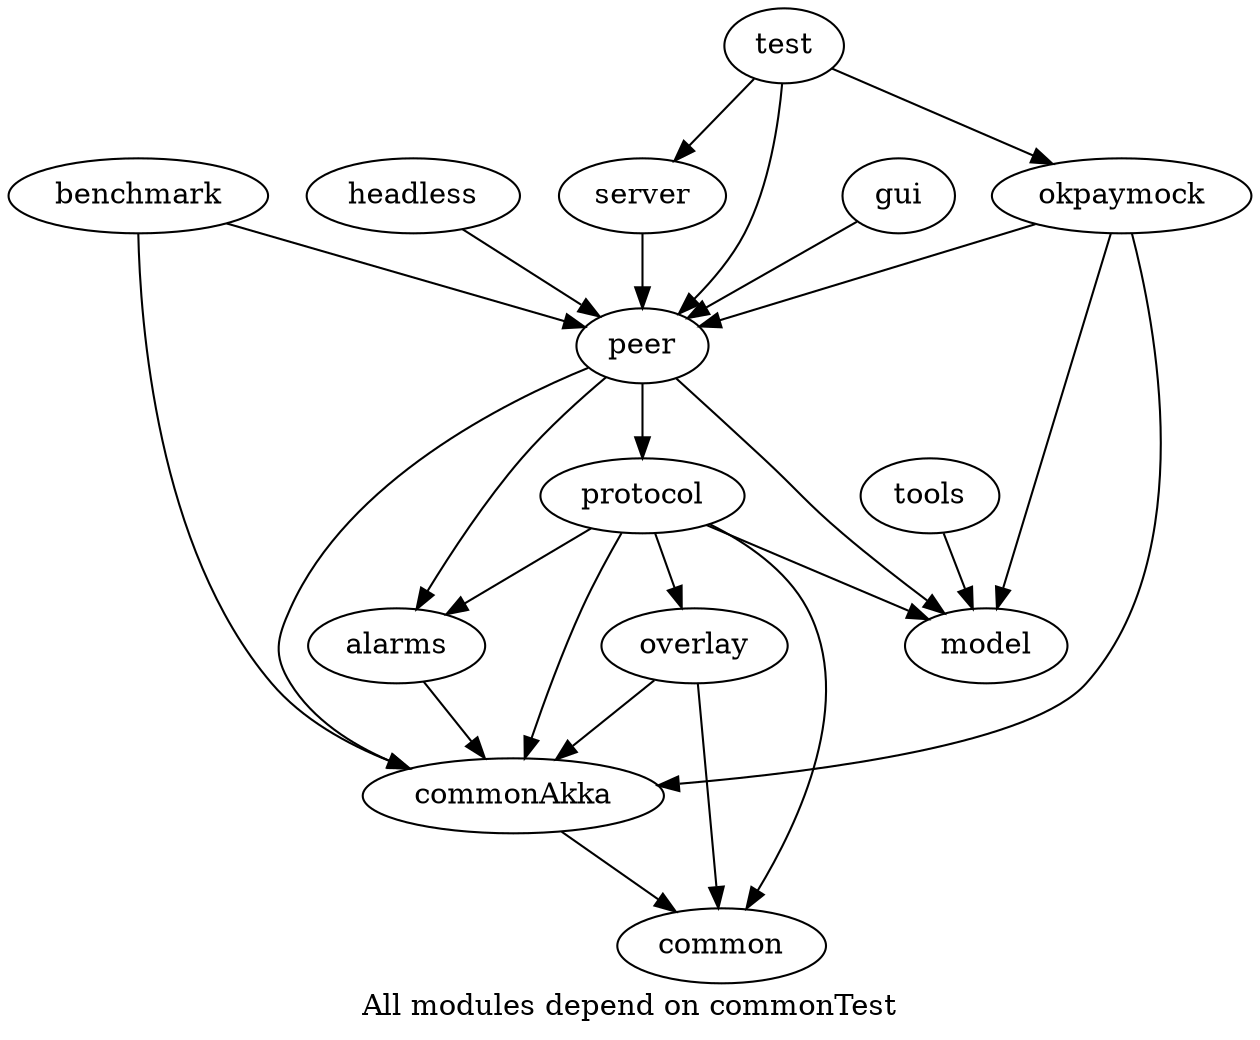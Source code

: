 digraph {
    graph[label="All modules depend on commonTest"];
    alarms -> commonAkka;
    server -> peer;
    test -> peer, server, okpaymock;
    gui -> peer;
    tools -> model;
    peer -> alarms, model, protocol, commonAkka;
    protocol -> alarms, model, common, commonAkka, overlay;
    overlay -> common, commonAkka;
    headless -> peer;
    okpaymock -> model, peer, commonAkka;
    commonAkka -> common;
    benchmark -> peer, commonAkka;
}
